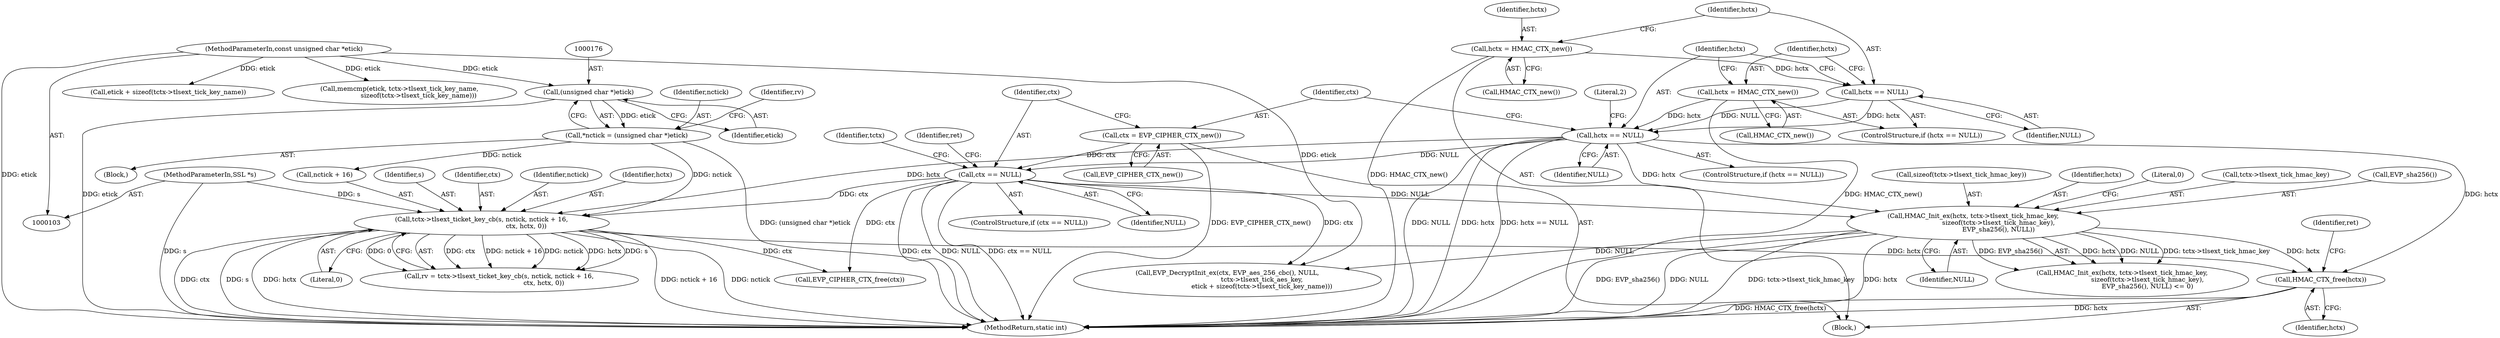 digraph "0_openssl_e97763c92c655dcf4af2860b3abd2bc4c8a267f9@pointer" {
"1000267" [label="(Call,HMAC_CTX_free(hctx))"];
"1000181" [label="(Call,tctx->tlsext_ticket_key_cb(s, nctick, nctick + 16,\n                                            ctx, hctx, 0))"];
"1000104" [label="(MethodParameterIn,SSL *s)"];
"1000173" [label="(Call,*nctick = (unsigned char *)etick)"];
"1000175" [label="(Call,(unsigned char *)etick)"];
"1000105" [label="(MethodParameterIn,const unsigned char *etick)"];
"1000158" [label="(Call,ctx == NULL)"];
"1000154" [label="(Call,ctx = EVP_CIPHER_CTX_new())"];
"1000148" [label="(Call,hctx == NULL)"];
"1000141" [label="(Call,hctx == NULL)"];
"1000137" [label="(Call,hctx = HMAC_CTX_new())"];
"1000144" [label="(Call,hctx = HMAC_CTX_new())"];
"1000233" [label="(Call,HMAC_Init_ex(hctx, tctx->tlsext_tick_hmac_key,\n                         sizeof(tctx->tlsext_tick_hmac_key),\n                         EVP_sha256(), NULL))"];
"1000268" [label="(Identifier,hctx)"];
"1000189" [label="(Literal,0)"];
"1000265" [label="(Call,EVP_CIPHER_CTX_free(ctx))"];
"1000184" [label="(Call,nctick + 16)"];
"1000142" [label="(Identifier,hctx)"];
"1000138" [label="(Identifier,hctx)"];
"1000244" [label="(Literal,0)"];
"1000267" [label="(Call,HMAC_CTX_free(hctx))"];
"1000182" [label="(Identifier,s)"];
"1000179" [label="(Call,rv = tctx->tlsext_ticket_key_cb(s, nctick, nctick + 16,\n                                            ctx, hctx, 0))"];
"1000163" [label="(Identifier,ret)"];
"1000145" [label="(Identifier,hctx)"];
"1000243" [label="(Identifier,NULL)"];
"1000235" [label="(Call,tctx->tlsext_tick_hmac_key)"];
"1000157" [label="(ControlStructure,if (ctx == NULL))"];
"1000232" [label="(Call,HMAC_Init_ex(hctx, tctx->tlsext_tick_hmac_key,\n                         sizeof(tctx->tlsext_tick_hmac_key),\n                         EVP_sha256(), NULL) <= 0)"];
"1000242" [label="(Call,EVP_sha256())"];
"1000110" [label="(Block,)"];
"1000180" [label="(Identifier,rv)"];
"1000144" [label="(Call,hctx = HMAC_CTX_new())"];
"1000270" [label="(Identifier,ret)"];
"1000174" [label="(Identifier,nctick)"];
"1000253" [label="(Call,etick + sizeof(tctx->tlsext_tick_key_name))"];
"1000141" [label="(Call,hctx == NULL)"];
"1000173" [label="(Call,*nctick = (unsigned char *)etick)"];
"1000147" [label="(ControlStructure,if (hctx == NULL))"];
"1000137" [label="(Call,hctx = HMAC_CTX_new())"];
"1000187" [label="(Identifier,ctx)"];
"1000156" [label="(Call,EVP_CIPHER_CTX_new())"];
"1000150" [label="(Identifier,NULL)"];
"1000159" [label="(Identifier,ctx)"];
"1000246" [label="(Call,EVP_DecryptInit_ex(ctx, EVP_aes_256_cbc(), NULL,\n                                  tctx->tlsext_tick_aes_key,\n                                  etick + sizeof(tctx->tlsext_tick_key_name)))"];
"1000149" [label="(Identifier,hctx)"];
"1000238" [label="(Call,sizeof(tctx->tlsext_tick_hmac_key))"];
"1000175" [label="(Call,(unsigned char *)etick)"];
"1000183" [label="(Identifier,nctick)"];
"1000158" [label="(Call,ctx == NULL)"];
"1000181" [label="(Call,tctx->tlsext_ticket_key_cb(s, nctick, nctick + 16,\n                                            ctx, hctx, 0))"];
"1000271" [label="(MethodReturn,static int)"];
"1000177" [label="(Identifier,etick)"];
"1000233" [label="(Call,HMAC_Init_ex(hctx, tctx->tlsext_tick_hmac_key,\n                         sizeof(tctx->tlsext_tick_hmac_key),\n                         EVP_sha256(), NULL))"];
"1000234" [label="(Identifier,hctx)"];
"1000148" [label="(Call,hctx == NULL)"];
"1000171" [label="(Block,)"];
"1000169" [label="(Identifier,tctx)"];
"1000160" [label="(Identifier,NULL)"];
"1000154" [label="(Call,ctx = EVP_CIPHER_CTX_new())"];
"1000155" [label="(Identifier,ctx)"];
"1000143" [label="(Identifier,NULL)"];
"1000139" [label="(Call,HMAC_CTX_new())"];
"1000146" [label="(Call,HMAC_CTX_new())"];
"1000104" [label="(MethodParameterIn,SSL *s)"];
"1000215" [label="(Call,memcmp(etick, tctx->tlsext_tick_key_name,\n                   sizeof(tctx->tlsext_tick_key_name)))"];
"1000153" [label="(Literal,2)"];
"1000105" [label="(MethodParameterIn,const unsigned char *etick)"];
"1000140" [label="(ControlStructure,if (hctx == NULL))"];
"1000188" [label="(Identifier,hctx)"];
"1000267" -> "1000110"  [label="AST: "];
"1000267" -> "1000268"  [label="CFG: "];
"1000268" -> "1000267"  [label="AST: "];
"1000270" -> "1000267"  [label="CFG: "];
"1000267" -> "1000271"  [label="DDG: hctx"];
"1000267" -> "1000271"  [label="DDG: HMAC_CTX_free(hctx)"];
"1000181" -> "1000267"  [label="DDG: hctx"];
"1000148" -> "1000267"  [label="DDG: hctx"];
"1000233" -> "1000267"  [label="DDG: hctx"];
"1000181" -> "1000179"  [label="AST: "];
"1000181" -> "1000189"  [label="CFG: "];
"1000182" -> "1000181"  [label="AST: "];
"1000183" -> "1000181"  [label="AST: "];
"1000184" -> "1000181"  [label="AST: "];
"1000187" -> "1000181"  [label="AST: "];
"1000188" -> "1000181"  [label="AST: "];
"1000189" -> "1000181"  [label="AST: "];
"1000179" -> "1000181"  [label="CFG: "];
"1000181" -> "1000271"  [label="DDG: ctx"];
"1000181" -> "1000271"  [label="DDG: s"];
"1000181" -> "1000271"  [label="DDG: hctx"];
"1000181" -> "1000271"  [label="DDG: nctick + 16"];
"1000181" -> "1000271"  [label="DDG: nctick"];
"1000181" -> "1000179"  [label="DDG: ctx"];
"1000181" -> "1000179"  [label="DDG: nctick + 16"];
"1000181" -> "1000179"  [label="DDG: nctick"];
"1000181" -> "1000179"  [label="DDG: hctx"];
"1000181" -> "1000179"  [label="DDG: s"];
"1000181" -> "1000179"  [label="DDG: 0"];
"1000104" -> "1000181"  [label="DDG: s"];
"1000173" -> "1000181"  [label="DDG: nctick"];
"1000158" -> "1000181"  [label="DDG: ctx"];
"1000148" -> "1000181"  [label="DDG: hctx"];
"1000181" -> "1000265"  [label="DDG: ctx"];
"1000104" -> "1000103"  [label="AST: "];
"1000104" -> "1000271"  [label="DDG: s"];
"1000173" -> "1000171"  [label="AST: "];
"1000173" -> "1000175"  [label="CFG: "];
"1000174" -> "1000173"  [label="AST: "];
"1000175" -> "1000173"  [label="AST: "];
"1000180" -> "1000173"  [label="CFG: "];
"1000173" -> "1000271"  [label="DDG: (unsigned char *)etick"];
"1000175" -> "1000173"  [label="DDG: etick"];
"1000173" -> "1000184"  [label="DDG: nctick"];
"1000175" -> "1000177"  [label="CFG: "];
"1000176" -> "1000175"  [label="AST: "];
"1000177" -> "1000175"  [label="AST: "];
"1000175" -> "1000271"  [label="DDG: etick"];
"1000105" -> "1000175"  [label="DDG: etick"];
"1000105" -> "1000103"  [label="AST: "];
"1000105" -> "1000271"  [label="DDG: etick"];
"1000105" -> "1000215"  [label="DDG: etick"];
"1000105" -> "1000246"  [label="DDG: etick"];
"1000105" -> "1000253"  [label="DDG: etick"];
"1000158" -> "1000157"  [label="AST: "];
"1000158" -> "1000160"  [label="CFG: "];
"1000159" -> "1000158"  [label="AST: "];
"1000160" -> "1000158"  [label="AST: "];
"1000163" -> "1000158"  [label="CFG: "];
"1000169" -> "1000158"  [label="CFG: "];
"1000158" -> "1000271"  [label="DDG: ctx"];
"1000158" -> "1000271"  [label="DDG: NULL"];
"1000158" -> "1000271"  [label="DDG: ctx == NULL"];
"1000154" -> "1000158"  [label="DDG: ctx"];
"1000148" -> "1000158"  [label="DDG: NULL"];
"1000158" -> "1000233"  [label="DDG: NULL"];
"1000158" -> "1000246"  [label="DDG: ctx"];
"1000158" -> "1000265"  [label="DDG: ctx"];
"1000154" -> "1000110"  [label="AST: "];
"1000154" -> "1000156"  [label="CFG: "];
"1000155" -> "1000154"  [label="AST: "];
"1000156" -> "1000154"  [label="AST: "];
"1000159" -> "1000154"  [label="CFG: "];
"1000154" -> "1000271"  [label="DDG: EVP_CIPHER_CTX_new()"];
"1000148" -> "1000147"  [label="AST: "];
"1000148" -> "1000150"  [label="CFG: "];
"1000149" -> "1000148"  [label="AST: "];
"1000150" -> "1000148"  [label="AST: "];
"1000153" -> "1000148"  [label="CFG: "];
"1000155" -> "1000148"  [label="CFG: "];
"1000148" -> "1000271"  [label="DDG: hctx"];
"1000148" -> "1000271"  [label="DDG: hctx == NULL"];
"1000148" -> "1000271"  [label="DDG: NULL"];
"1000141" -> "1000148"  [label="DDG: hctx"];
"1000141" -> "1000148"  [label="DDG: NULL"];
"1000144" -> "1000148"  [label="DDG: hctx"];
"1000148" -> "1000233"  [label="DDG: hctx"];
"1000141" -> "1000140"  [label="AST: "];
"1000141" -> "1000143"  [label="CFG: "];
"1000142" -> "1000141"  [label="AST: "];
"1000143" -> "1000141"  [label="AST: "];
"1000145" -> "1000141"  [label="CFG: "];
"1000149" -> "1000141"  [label="CFG: "];
"1000137" -> "1000141"  [label="DDG: hctx"];
"1000137" -> "1000110"  [label="AST: "];
"1000137" -> "1000139"  [label="CFG: "];
"1000138" -> "1000137"  [label="AST: "];
"1000139" -> "1000137"  [label="AST: "];
"1000142" -> "1000137"  [label="CFG: "];
"1000137" -> "1000271"  [label="DDG: HMAC_CTX_new()"];
"1000144" -> "1000140"  [label="AST: "];
"1000144" -> "1000146"  [label="CFG: "];
"1000145" -> "1000144"  [label="AST: "];
"1000146" -> "1000144"  [label="AST: "];
"1000149" -> "1000144"  [label="CFG: "];
"1000144" -> "1000271"  [label="DDG: HMAC_CTX_new()"];
"1000233" -> "1000232"  [label="AST: "];
"1000233" -> "1000243"  [label="CFG: "];
"1000234" -> "1000233"  [label="AST: "];
"1000235" -> "1000233"  [label="AST: "];
"1000238" -> "1000233"  [label="AST: "];
"1000242" -> "1000233"  [label="AST: "];
"1000243" -> "1000233"  [label="AST: "];
"1000244" -> "1000233"  [label="CFG: "];
"1000233" -> "1000271"  [label="DDG: tctx->tlsext_tick_hmac_key"];
"1000233" -> "1000271"  [label="DDG: hctx"];
"1000233" -> "1000271"  [label="DDG: EVP_sha256()"];
"1000233" -> "1000271"  [label="DDG: NULL"];
"1000233" -> "1000232"  [label="DDG: hctx"];
"1000233" -> "1000232"  [label="DDG: NULL"];
"1000233" -> "1000232"  [label="DDG: tctx->tlsext_tick_hmac_key"];
"1000233" -> "1000232"  [label="DDG: EVP_sha256()"];
"1000233" -> "1000246"  [label="DDG: NULL"];
}
